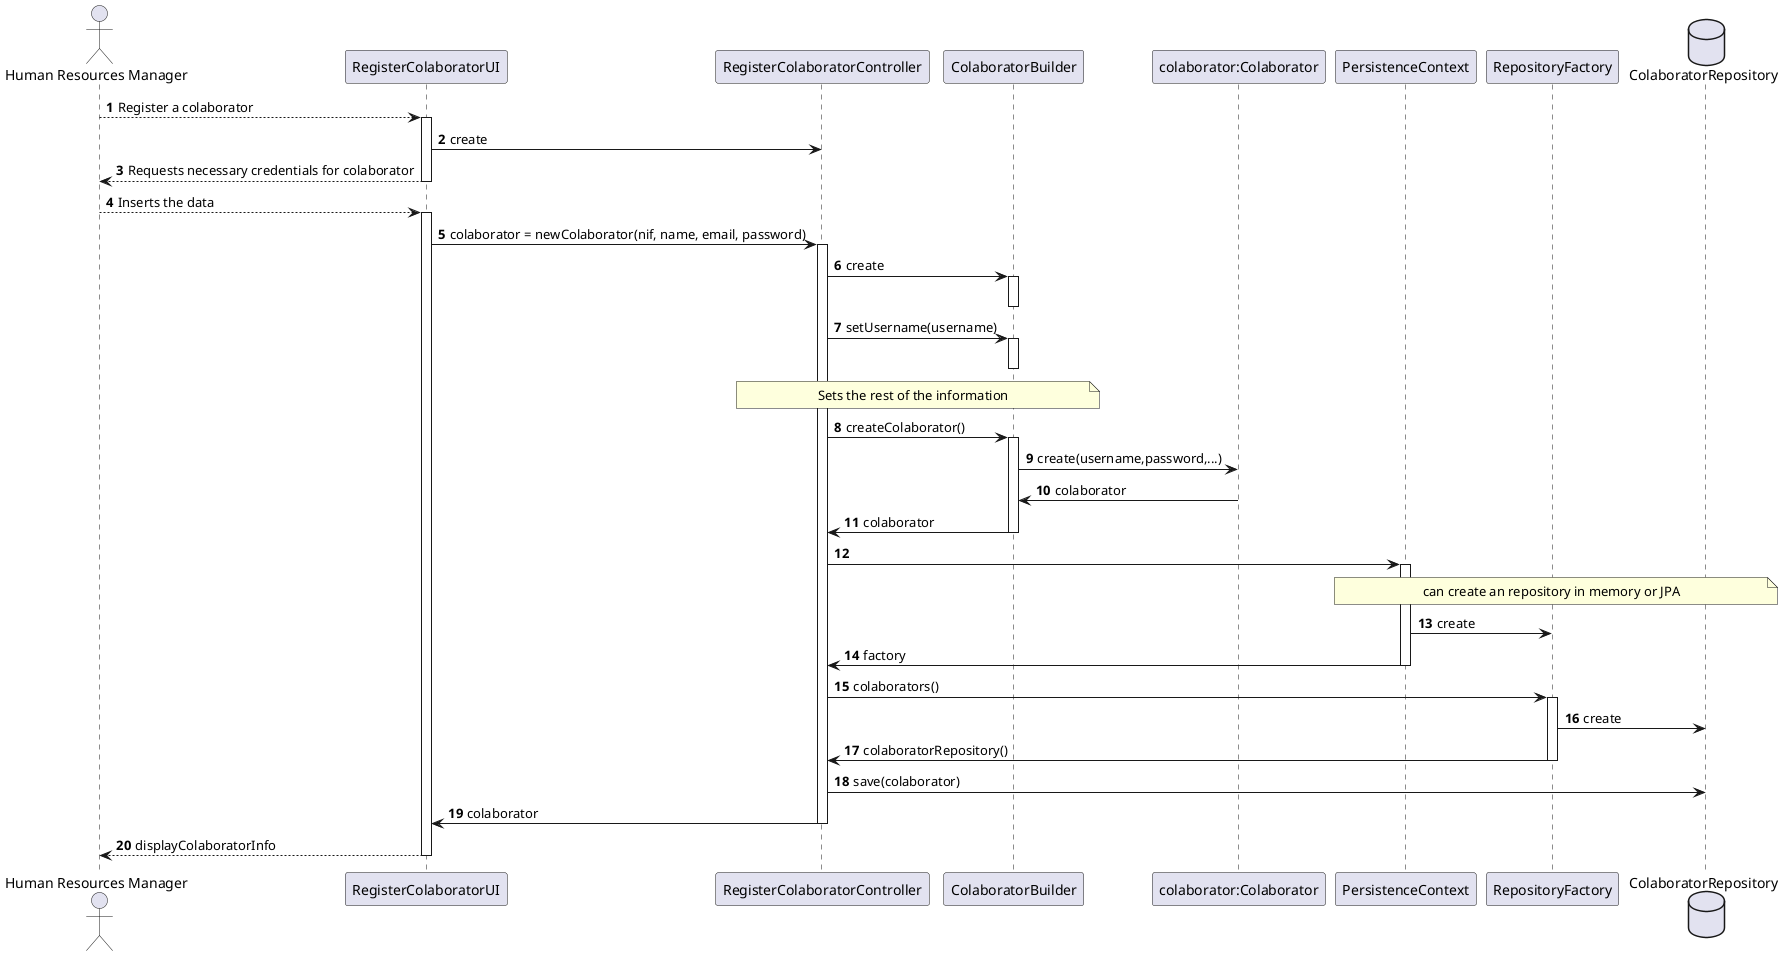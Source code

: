 @startuml
autonumber

actor "Human Resources Manager" as HRM

participant "RegisterColaboratorUI" as UI
participant "RegisterColaboratorController" as CTRL
participant "ColaboratorBuilder" as CB
participant "colaborator:Colaborator" as CC
participant "PersistenceContext" as PC
participant "RepositoryFactory" as RF


database "ColaboratorRepository" as CR

HRM --> UI : Register a colaborator
activate UI
    UI -> CTRL : create
    UI --> HRM : Requests necessary credentials for colaborator
deactivate UI

HRM --> UI : Inserts the data
activate UI
    UI -> CTRL : colaborator = newColaborator(nif, name, email, password)
    activate CTRL
        CTRL -> CB: create
        activate CB
        deactivate CB

        CTRL -> CB: setUsername(username)
        activate CB
        deactivate CB

note over CTRL, CB : Sets the rest of the information


        CTRL -> CB: createColaborator()
        activate CB
                CB -> CC: create(username,password,...)
                CC -> CB: colaborator
                CB -> CTRL: colaborator
        deactivate CB

        CTRL -> PC:
        activate PC
        note over PC, CR : can create an repository in memory or JPA
         PC->RF: create
         PC->CTRL: factory

        deactivate PC

        CTRL->RF:colaborators()
        activate RF
        RF->CR:create
        RF->CTRL:colaboratorRepository()
        deactivate RF

        CTRL->CR:save(colaborator)

        CTRL->UI:colaborator
    deactivate CTRL

    UI --> HRM : displayColaboratorInfo
deactivate UI


@enduml
